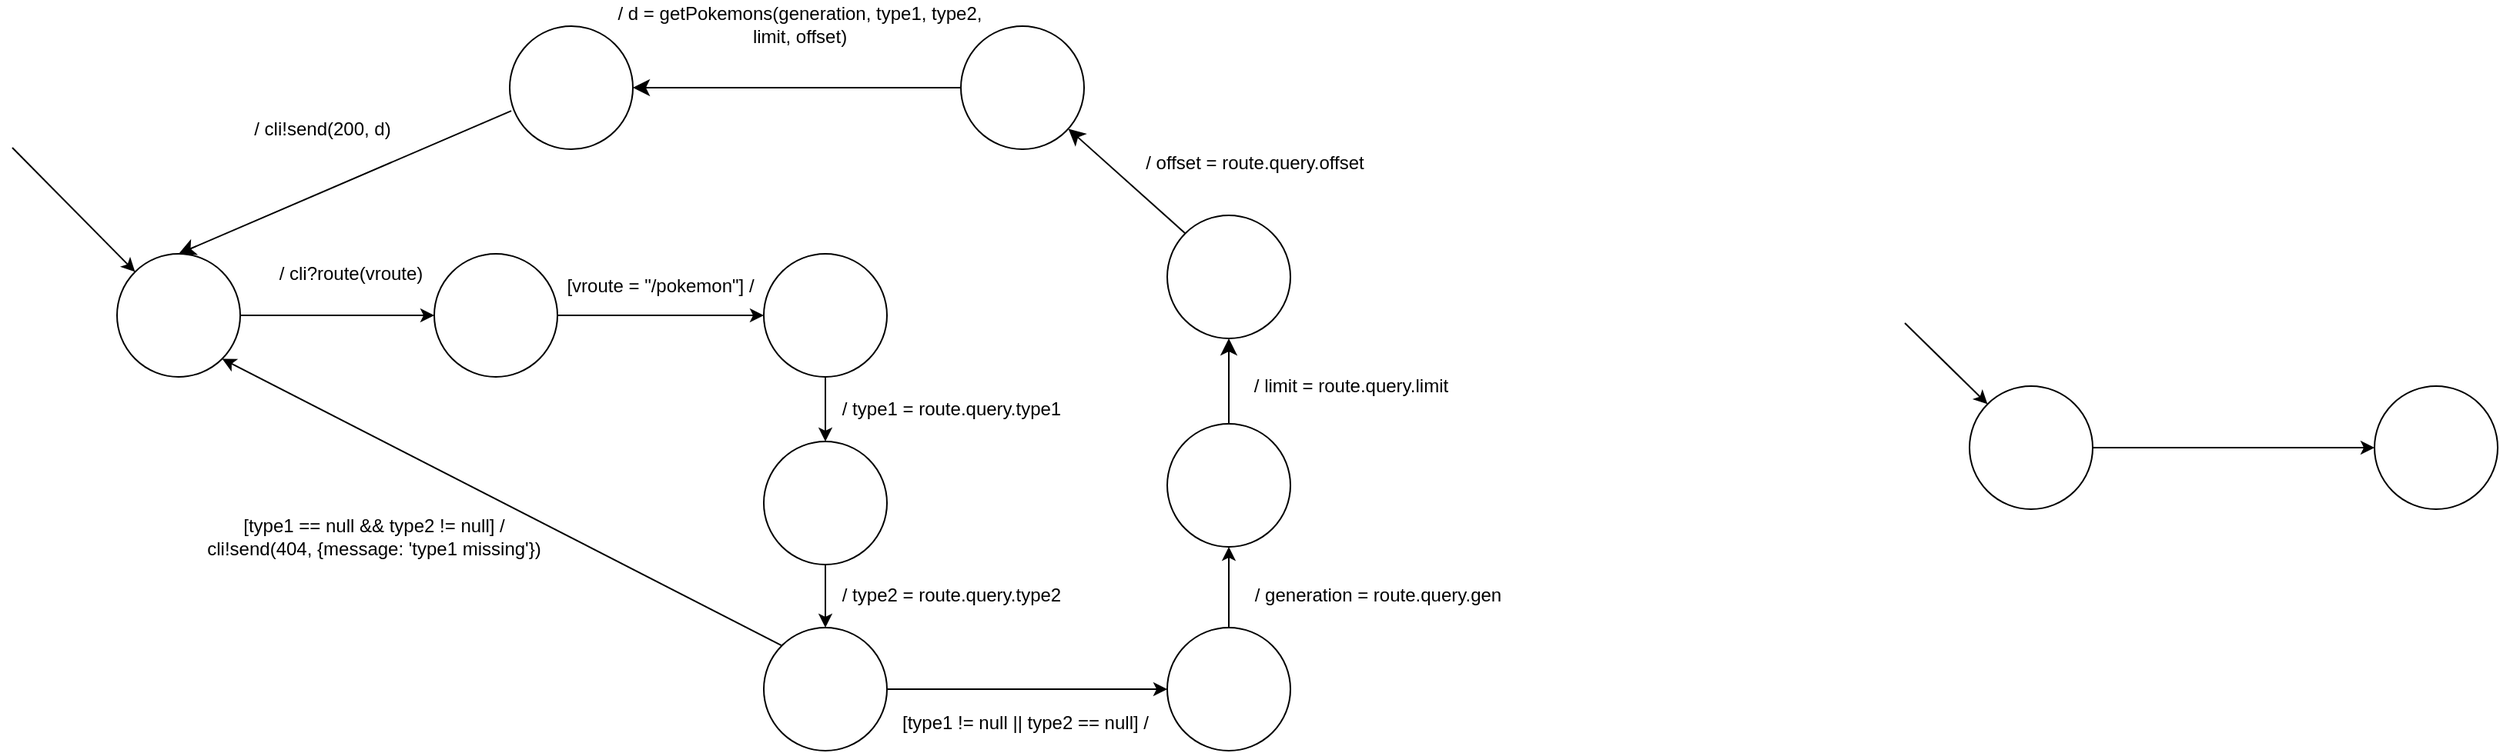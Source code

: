 <mxfile version="24.2.2" type="device">
  <diagram name="Page-1" id="lqFUlpA5ZFmu7nuexhL0">
    <mxGraphModel dx="234" dy="767" grid="0" gridSize="10" guides="1" tooltips="1" connect="1" arrows="1" fold="1" page="0" pageScale="1" pageWidth="827" pageHeight="1169" math="0" shadow="0">
      <root>
        <mxCell id="0" />
        <mxCell id="1" parent="0" />
        <mxCell id="SszrpHAp8e7wIJKEq-xz-4" value="" style="ellipse;whiteSpace=wrap;html=1;aspect=fixed;" parent="1" vertex="1">
          <mxGeometry x="1618" y="309" width="80" height="80" as="geometry" />
        </mxCell>
        <mxCell id="SszrpHAp8e7wIJKEq-xz-5" value="" style="endArrow=classic;html=1;rounded=0;entryX=0;entryY=0;entryDx=0;entryDy=0;" parent="1" target="SszrpHAp8e7wIJKEq-xz-4" edge="1">
          <mxGeometry width="50" height="50" relative="1" as="geometry">
            <mxPoint x="1550" y="240" as="sourcePoint" />
            <mxPoint x="1543" y="340" as="targetPoint" />
          </mxGeometry>
        </mxCell>
        <mxCell id="SszrpHAp8e7wIJKEq-xz-6" value="" style="ellipse;whiteSpace=wrap;html=1;aspect=fixed;" parent="1" vertex="1">
          <mxGeometry x="1824" y="309" width="80" height="80" as="geometry" />
        </mxCell>
        <mxCell id="SszrpHAp8e7wIJKEq-xz-7" value="" style="endArrow=classic;html=1;rounded=0;entryX=0;entryY=0.5;entryDx=0;entryDy=0;exitX=1;exitY=0.5;exitDx=0;exitDy=0;" parent="1" source="SszrpHAp8e7wIJKEq-xz-4" target="SszrpHAp8e7wIJKEq-xz-6" edge="1">
          <mxGeometry width="50" height="50" relative="1" as="geometry">
            <mxPoint x="1841" y="284" as="sourcePoint" />
            <mxPoint x="1834" y="384" as="targetPoint" />
          </mxGeometry>
        </mxCell>
        <mxCell id="SszrpHAp8e7wIJKEq-xz-8" value="/ cli?route(vroute)" style="text;html=1;align=center;verticalAlign=middle;whiteSpace=wrap;rounded=0;" parent="1" vertex="1">
          <mxGeometry x="1715" y="307" width="110" height="30" as="geometry" />
        </mxCell>
        <mxCell id="SszrpHAp8e7wIJKEq-xz-9" value="" style="endArrow=classic;html=1;rounded=0;entryX=0;entryY=0.5;entryDx=0;entryDy=0;exitX=1;exitY=0.5;exitDx=0;exitDy=0;" parent="1" source="SszrpHAp8e7wIJKEq-xz-6" target="SszrpHAp8e7wIJKEq-xz-10" edge="1">
          <mxGeometry width="50" height="50" relative="1" as="geometry">
            <mxPoint x="1912" y="449" as="sourcePoint" />
            <mxPoint x="1962" y="399" as="targetPoint" />
          </mxGeometry>
        </mxCell>
        <mxCell id="SszrpHAp8e7wIJKEq-xz-10" value="" style="ellipse;whiteSpace=wrap;html=1;aspect=fixed;" parent="1" vertex="1">
          <mxGeometry x="2038" y="309" width="80" height="80" as="geometry" />
        </mxCell>
        <mxCell id="SszrpHAp8e7wIJKEq-xz-11" value="[vroute = &quot;/pokemon&quot;] /" style="text;html=1;align=center;verticalAlign=middle;whiteSpace=wrap;rounded=0;" parent="1" vertex="1">
          <mxGeometry x="1908" y="315" width="126" height="30" as="geometry" />
        </mxCell>
        <mxCell id="SszrpHAp8e7wIJKEq-xz-12" value="" style="ellipse;whiteSpace=wrap;html=1;aspect=fixed;" parent="1" vertex="1">
          <mxGeometry x="2038" y="431" width="80" height="80" as="geometry" />
        </mxCell>
        <mxCell id="SszrpHAp8e7wIJKEq-xz-13" value="" style="endArrow=classic;html=1;rounded=0;entryX=0.5;entryY=0;entryDx=0;entryDy=0;exitX=0.5;exitY=1;exitDx=0;exitDy=0;" parent="1" source="SszrpHAp8e7wIJKEq-xz-10" target="SszrpHAp8e7wIJKEq-xz-12" edge="1">
          <mxGeometry width="50" height="50" relative="1" as="geometry">
            <mxPoint x="1912" y="449" as="sourcePoint" />
            <mxPoint x="1962" y="399" as="targetPoint" />
          </mxGeometry>
        </mxCell>
        <mxCell id="SszrpHAp8e7wIJKEq-xz-14" value="" style="ellipse;whiteSpace=wrap;html=1;aspect=fixed;" parent="1" vertex="1">
          <mxGeometry x="2038" y="552" width="80" height="80" as="geometry" />
        </mxCell>
        <mxCell id="SszrpHAp8e7wIJKEq-xz-15" value="" style="endArrow=classic;html=1;rounded=0;entryX=0.5;entryY=0;entryDx=0;entryDy=0;exitX=0.5;exitY=1;exitDx=0;exitDy=0;" parent="1" source="SszrpHAp8e7wIJKEq-xz-12" target="SszrpHAp8e7wIJKEq-xz-14" edge="1">
          <mxGeometry width="50" height="50" relative="1" as="geometry">
            <mxPoint x="2078" y="549" as="sourcePoint" />
            <mxPoint x="1962" y="559" as="targetPoint" />
          </mxGeometry>
        </mxCell>
        <mxCell id="SszrpHAp8e7wIJKEq-xz-16" value="/ type1 = route.query.type1" style="text;html=1;align=center;verticalAlign=middle;whiteSpace=wrap;rounded=0;" parent="1" vertex="1">
          <mxGeometry x="2086" y="395" width="148" height="30" as="geometry" />
        </mxCell>
        <mxCell id="SszrpHAp8e7wIJKEq-xz-17" value="/ type2 = route.query.type2" style="text;html=1;align=center;verticalAlign=middle;whiteSpace=wrap;rounded=0;" parent="1" vertex="1">
          <mxGeometry x="2086" y="516" width="148" height="30" as="geometry" />
        </mxCell>
        <mxCell id="SszrpHAp8e7wIJKEq-xz-19" value="" style="endArrow=classic;html=1;rounded=0;entryX=1;entryY=1;entryDx=0;entryDy=0;exitX=0;exitY=0;exitDx=0;exitDy=0;" parent="1" source="SszrpHAp8e7wIJKEq-xz-14" target="SszrpHAp8e7wIJKEq-xz-4" edge="1">
          <mxGeometry width="50" height="50" relative="1" as="geometry">
            <mxPoint x="1810" y="536" as="sourcePoint" />
            <mxPoint x="1860" y="486" as="targetPoint" />
          </mxGeometry>
        </mxCell>
        <mxCell id="SszrpHAp8e7wIJKEq-xz-20" value=" [type1 == null &amp;amp;&amp;amp; type2 != null] / cli!send(404, {message: &#39;type1 missing&#39;})" style="text;html=1;align=center;verticalAlign=middle;whiteSpace=wrap;rounded=0;" parent="1" vertex="1">
          <mxGeometry x="1673" y="478" width="224" height="30" as="geometry" />
        </mxCell>
        <mxCell id="SszrpHAp8e7wIJKEq-xz-21" value="" style="ellipse;whiteSpace=wrap;html=1;aspect=fixed;" parent="1" vertex="1">
          <mxGeometry x="2300" y="552" width="80" height="80" as="geometry" />
        </mxCell>
        <mxCell id="SszrpHAp8e7wIJKEq-xz-22" value="" style="endArrow=classic;html=1;rounded=0;entryX=0;entryY=0.5;entryDx=0;entryDy=0;exitX=1;exitY=0.5;exitDx=0;exitDy=0;" parent="1" source="SszrpHAp8e7wIJKEq-xz-14" target="SszrpHAp8e7wIJKEq-xz-21" edge="1">
          <mxGeometry width="50" height="50" relative="1" as="geometry">
            <mxPoint x="1810" y="613" as="sourcePoint" />
            <mxPoint x="1860" y="563" as="targetPoint" />
          </mxGeometry>
        </mxCell>
        <mxCell id="SszrpHAp8e7wIJKEq-xz-23" value="[type1 != null || type2 == null] /" style="text;html=1;align=center;verticalAlign=middle;whiteSpace=wrap;rounded=0;" parent="1" vertex="1">
          <mxGeometry x="2121" y="599" width="174" height="30" as="geometry" />
        </mxCell>
        <mxCell id="SszrpHAp8e7wIJKEq-xz-25" value="" style="ellipse;whiteSpace=wrap;html=1;aspect=fixed;" parent="1" vertex="1">
          <mxGeometry x="2300" y="419.5" width="80" height="80" as="geometry" />
        </mxCell>
        <mxCell id="SszrpHAp8e7wIJKEq-xz-26" value="" style="endArrow=classic;html=1;rounded=0;fontSize=12;startSize=8;endSize=8;exitX=0.5;exitY=0;exitDx=0;exitDy=0;entryX=0.5;entryY=1;entryDx=0;entryDy=0;" parent="1" source="SszrpHAp8e7wIJKEq-xz-25" target="SszrpHAp8e7wIJKEq-xz-27" edge="1">
          <mxGeometry width="50" height="50" relative="1" as="geometry">
            <mxPoint x="2295" y="429" as="sourcePoint" />
            <mxPoint x="2345" y="379" as="targetPoint" />
          </mxGeometry>
        </mxCell>
        <mxCell id="SszrpHAp8e7wIJKEq-xz-27" value="" style="ellipse;whiteSpace=wrap;html=1;aspect=fixed;" parent="1" vertex="1">
          <mxGeometry x="2300" y="284" width="80" height="80" as="geometry" />
        </mxCell>
        <mxCell id="SszrpHAp8e7wIJKEq-xz-28" value="/ generation = route.query.gen" style="text;html=1;align=center;verticalAlign=middle;whiteSpace=wrap;rounded=0;;fontSize=12;" parent="1" vertex="1">
          <mxGeometry x="2353" y="515" width="168" height="31" as="geometry" />
        </mxCell>
        <mxCell id="SszrpHAp8e7wIJKEq-xz-29" value="" style="ellipse;whiteSpace=wrap;html=1;aspect=fixed;" parent="1" vertex="1">
          <mxGeometry x="2166" y="161" width="80" height="80" as="geometry" />
        </mxCell>
        <mxCell id="SszrpHAp8e7wIJKEq-xz-30" value="" style="endArrow=classic;html=1;rounded=0;fontSize=12;startSize=8;endSize=8;exitX=0;exitY=0;exitDx=0;exitDy=0;" parent="1" source="SszrpHAp8e7wIJKEq-xz-27" target="SszrpHAp8e7wIJKEq-xz-29" edge="1">
          <mxGeometry width="50" height="50" relative="1" as="geometry">
            <mxPoint x="2413" y="305" as="sourcePoint" />
            <mxPoint x="2466" y="243" as="targetPoint" />
          </mxGeometry>
        </mxCell>
        <mxCell id="SszrpHAp8e7wIJKEq-xz-31" value="/ limit = route.query.limit" style="text;html=1;align=center;verticalAlign=middle;whiteSpace=wrap;rounded=0;;fontSize=12;" parent="1" vertex="1">
          <mxGeometry x="2353" y="381" width="133" height="27" as="geometry" />
        </mxCell>
        <mxCell id="SszrpHAp8e7wIJKEq-xz-32" value="/ offset = route.query.offset" style="text;html=1;align=center;verticalAlign=middle;whiteSpace=wrap;rounded=0;;fontSize=12;" parent="1" vertex="1">
          <mxGeometry x="2279" y="240.5" width="156" height="18.5" as="geometry" />
        </mxCell>
        <mxCell id="SszrpHAp8e7wIJKEq-xz-33" value="" style="ellipse;whiteSpace=wrap;html=1;aspect=fixed;" parent="1" vertex="1">
          <mxGeometry x="1873" y="161" width="80" height="80" as="geometry" />
        </mxCell>
        <mxCell id="SszrpHAp8e7wIJKEq-xz-34" value="" style="endArrow=classic;html=1;rounded=0;fontSize=12;startSize=8;endSize=8;exitX=0;exitY=0.5;exitDx=0;exitDy=0;entryX=1;entryY=0.5;entryDx=0;entryDy=0;" parent="1" source="SszrpHAp8e7wIJKEq-xz-29" target="SszrpHAp8e7wIJKEq-xz-33" edge="1">
          <mxGeometry width="50" height="50" relative="1" as="geometry">
            <mxPoint x="1977.996" y="133.996" as="sourcePoint" />
            <mxPoint x="2256.564" y="141.564" as="targetPoint" />
          </mxGeometry>
        </mxCell>
        <mxCell id="SszrpHAp8e7wIJKEq-xz-36" value="" style="endArrow=classic;html=1;rounded=0;fontSize=12;startSize=8;endSize=8;exitX=0.013;exitY=0.688;exitDx=0;exitDy=0;entryX=0.5;entryY=0;entryDx=0;entryDy=0;exitPerimeter=0;" parent="1" source="SszrpHAp8e7wIJKEq-xz-33" target="SszrpHAp8e7wIJKEq-xz-4" edge="1">
          <mxGeometry width="50" height="50" relative="1" as="geometry">
            <mxPoint x="2213" y="91" as="sourcePoint" />
            <mxPoint x="2228" y="-2" as="targetPoint" />
          </mxGeometry>
        </mxCell>
        <mxCell id="SszrpHAp8e7wIJKEq-xz-37" value="/ d = getPokemons(generation, type1, type2, limit, offset)" style="text;html=1;align=center;verticalAlign=middle;whiteSpace=wrap;rounded=0;;fontSize=12;" parent="1" vertex="1">
          <mxGeometry x="1930" y="144" width="263" height="31" as="geometry" />
        </mxCell>
        <mxCell id="SszrpHAp8e7wIJKEq-xz-38" value="" style="endArrow=classic;html=1;rounded=0;entryX=0.5;entryY=1;entryDx=0;entryDy=0;exitX=0.5;exitY=0;exitDx=0;exitDy=0;" parent="1" source="SszrpHAp8e7wIJKEq-xz-21" target="SszrpHAp8e7wIJKEq-xz-25" edge="1">
          <mxGeometry width="50" height="50" relative="1" as="geometry">
            <mxPoint x="2446" y="452" as="sourcePoint" />
            <mxPoint x="2496" y="402" as="targetPoint" />
          </mxGeometry>
        </mxCell>
        <mxCell id="SszrpHAp8e7wIJKEq-xz-40" value="/ cli!send(200, d)" style="text;html=1;align=center;verticalAlign=middle;whiteSpace=wrap;rounded=0;" parent="1" vertex="1">
          <mxGeometry x="1705" y="213" width="93" height="30" as="geometry" />
        </mxCell>
        <mxCell id="Jfi4TRc7adJfluiY2CLe-1" value="" style="ellipse;whiteSpace=wrap;html=1;aspect=fixed;" vertex="1" parent="1">
          <mxGeometry x="2821" y="395" width="80" height="80" as="geometry" />
        </mxCell>
        <mxCell id="Jfi4TRc7adJfluiY2CLe-2" value="" style="endArrow=classic;html=1;rounded=0;entryX=0;entryY=0;entryDx=0;entryDy=0;" edge="1" parent="1" target="Jfi4TRc7adJfluiY2CLe-1">
          <mxGeometry width="50" height="50" relative="1" as="geometry">
            <mxPoint x="2779" y="354" as="sourcePoint" />
            <mxPoint x="2872" y="410" as="targetPoint" />
          </mxGeometry>
        </mxCell>
        <mxCell id="Jfi4TRc7adJfluiY2CLe-3" value="" style="ellipse;whiteSpace=wrap;html=1;aspect=fixed;" vertex="1" parent="1">
          <mxGeometry x="3084" y="395" width="80" height="80" as="geometry" />
        </mxCell>
        <mxCell id="Jfi4TRc7adJfluiY2CLe-4" value="" style="endArrow=classic;html=1;rounded=0;entryX=0;entryY=0.5;entryDx=0;entryDy=0;exitX=1;exitY=0.5;exitDx=0;exitDy=0;" edge="1" parent="1" source="Jfi4TRc7adJfluiY2CLe-1" target="Jfi4TRc7adJfluiY2CLe-3">
          <mxGeometry width="50" height="50" relative="1" as="geometry">
            <mxPoint x="3049" y="487" as="sourcePoint" />
            <mxPoint x="3099" y="437" as="targetPoint" />
          </mxGeometry>
        </mxCell>
      </root>
    </mxGraphModel>
  </diagram>
</mxfile>

